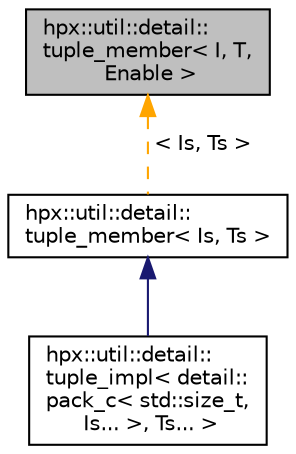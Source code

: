 digraph "hpx::util::detail::tuple_member&lt; I, T, Enable &gt;"
{
  edge [fontname="Helvetica",fontsize="10",labelfontname="Helvetica",labelfontsize="10"];
  node [fontname="Helvetica",fontsize="10",shape=record];
  Node0 [label="hpx::util::detail::\ltuple_member\< I, T,\l Enable \>",height=0.2,width=0.4,color="black", fillcolor="grey75", style="filled", fontcolor="black"];
  Node0 -> Node1 [dir="back",color="orange",fontsize="10",style="dashed",label=" \< Is, Ts \>" ,fontname="Helvetica"];
  Node1 [label="hpx::util::detail::\ltuple_member\< Is, Ts \>",height=0.2,width=0.4,color="black", fillcolor="white", style="filled",URL="$d8/d23/structhpx_1_1util_1_1detail_1_1tuple__member.html"];
  Node1 -> Node2 [dir="back",color="midnightblue",fontsize="10",style="solid",fontname="Helvetica"];
  Node2 [label="hpx::util::detail::\ltuple_impl\< detail::\lpack_c\< std::size_t,\l Is... \>, Ts... \>",height=0.2,width=0.4,color="black", fillcolor="white", style="filled",URL="$d5/dc3/structhpx_1_1util_1_1detail_1_1tuple__impl_3_01detail_1_1pack__c_3_01std_1_1size__t_00_01_is_8_8_8_01_4_00_01_ts_8_8_8_01_4.html"];
}
